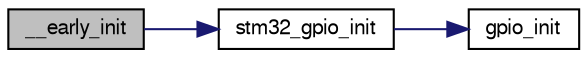 digraph "__early_init"
{
  edge [fontname="FreeSans",fontsize="10",labelfontname="FreeSans",labelfontsize="10"];
  node [fontname="FreeSans",fontsize="10",shape=record];
  rankdir="LR";
  Node1 [label="__early_init",height=0.2,width=0.4,color="black", fillcolor="grey75", style="filled", fontcolor="black"];
  Node1 -> Node2 [color="midnightblue",fontsize="10",style="solid",fontname="FreeSans"];
  Node2 [label="stm32_gpio_init",height=0.2,width=0.4,color="black", fillcolor="white", style="filled",URL="$lisa__mx_2chibios_2v2_81_2board_8c.html#a6642d60b72ede530ac245de7b42c1322"];
  Node2 -> Node3 [color="midnightblue",fontsize="10",style="solid",fontname="FreeSans"];
  Node3 [label="gpio_init",height=0.2,width=0.4,color="black", fillcolor="white", style="filled",URL="$lisa__mx_2chibios_2v2_81_2board_8c.html#a80165e560c06aa6ebd909115c6b9221a"];
}
